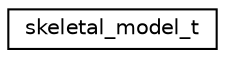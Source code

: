 digraph "Graphical Class Hierarchy"
{
 // INTERACTIVE_SVG=YES
  edge [fontname="Helvetica",fontsize="10",labelfontname="Helvetica",labelfontsize="10"];
  node [fontname="Helvetica",fontsize="10",shape=record];
  rankdir="LR";
  Node1 [label="skeletal_model_t",height=0.2,width=0.4,color="black", fillcolor="white", style="filled",URL="$_skeletal_model_8h.html#structskeletal__model__t"];
}
